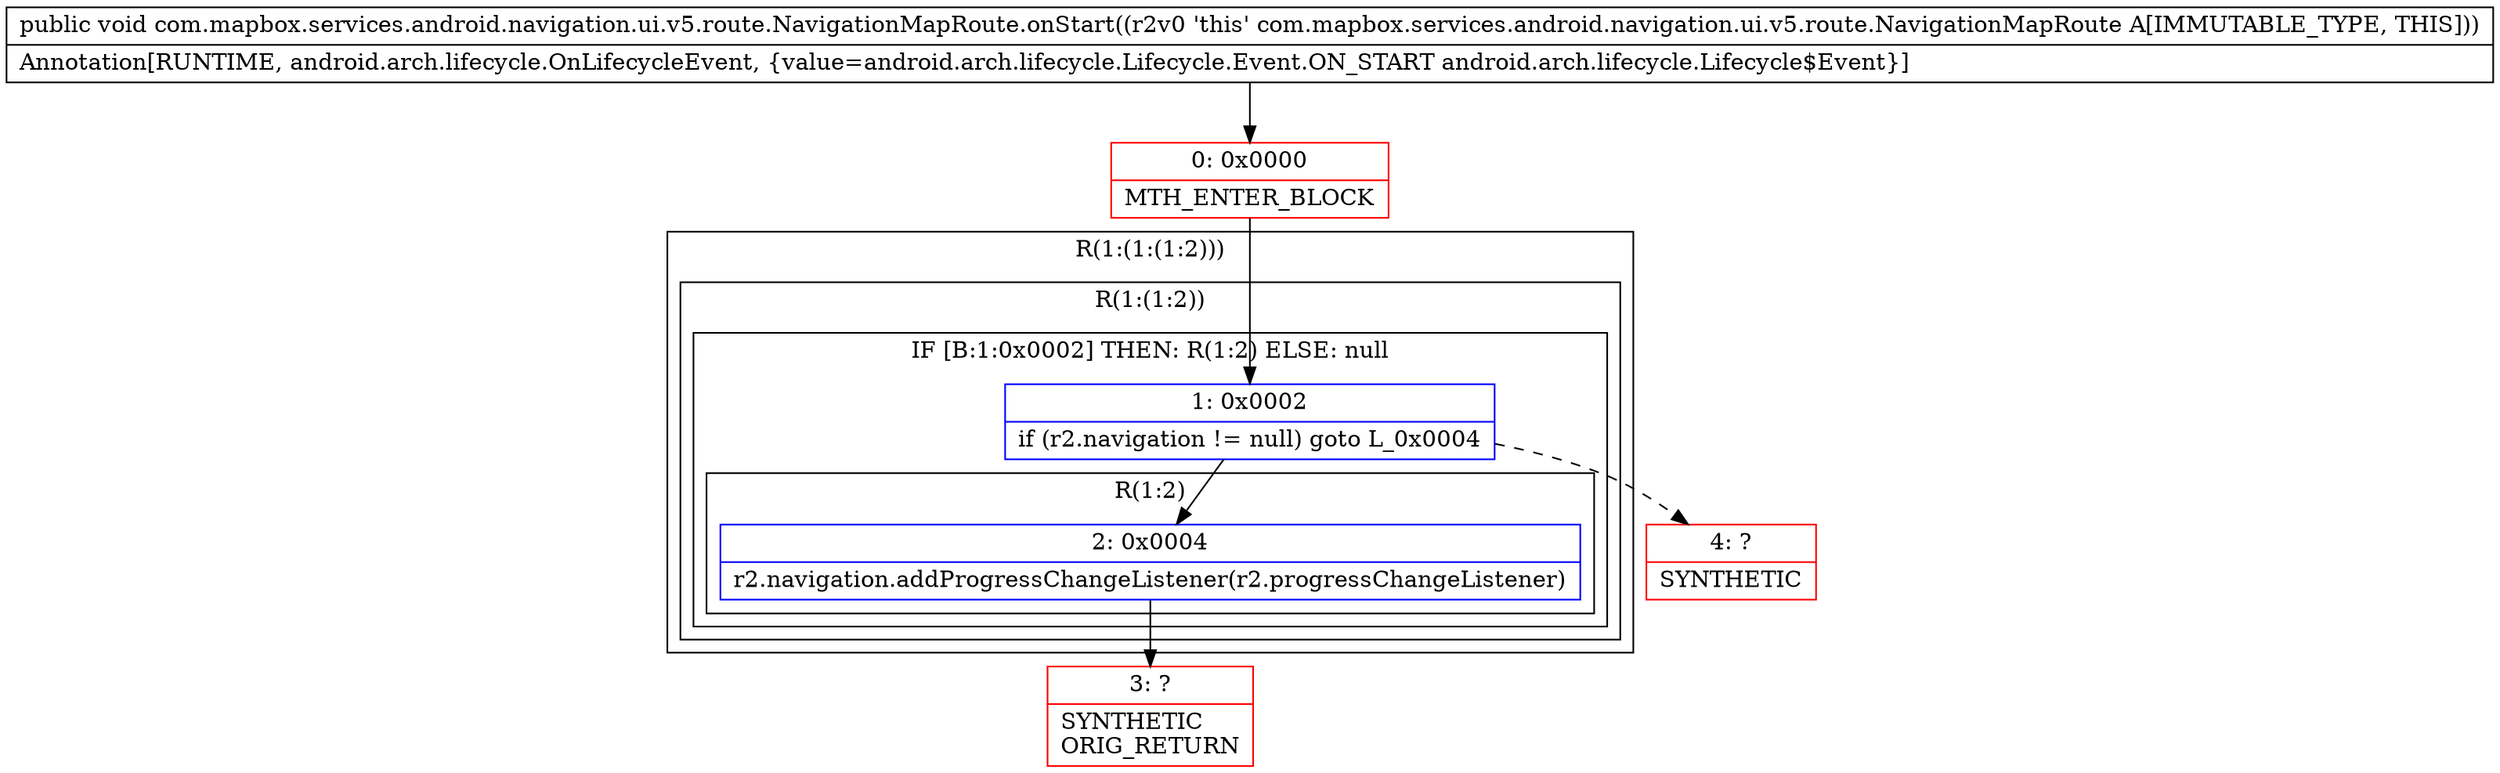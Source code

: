 digraph "CFG forcom.mapbox.services.android.navigation.ui.v5.route.NavigationMapRoute.onStart()V" {
subgraph cluster_Region_1660925418 {
label = "R(1:(1:(1:2)))";
node [shape=record,color=blue];
subgraph cluster_Region_2060368035 {
label = "R(1:(1:2))";
node [shape=record,color=blue];
subgraph cluster_IfRegion_1852571022 {
label = "IF [B:1:0x0002] THEN: R(1:2) ELSE: null";
node [shape=record,color=blue];
Node_1 [shape=record,label="{1\:\ 0x0002|if (r2.navigation != null) goto L_0x0004\l}"];
subgraph cluster_Region_18396487 {
label = "R(1:2)";
node [shape=record,color=blue];
Node_2 [shape=record,label="{2\:\ 0x0004|r2.navigation.addProgressChangeListener(r2.progressChangeListener)\l}"];
}
}
}
}
Node_0 [shape=record,color=red,label="{0\:\ 0x0000|MTH_ENTER_BLOCK\l}"];
Node_3 [shape=record,color=red,label="{3\:\ ?|SYNTHETIC\lORIG_RETURN\l}"];
Node_4 [shape=record,color=red,label="{4\:\ ?|SYNTHETIC\l}"];
MethodNode[shape=record,label="{public void com.mapbox.services.android.navigation.ui.v5.route.NavigationMapRoute.onStart((r2v0 'this' com.mapbox.services.android.navigation.ui.v5.route.NavigationMapRoute A[IMMUTABLE_TYPE, THIS]))  | Annotation[RUNTIME, android.arch.lifecycle.OnLifecycleEvent, \{value=android.arch.lifecycle.Lifecycle.Event.ON_START android.arch.lifecycle.Lifecycle$Event\}]\l}"];
MethodNode -> Node_0;
Node_1 -> Node_2;
Node_1 -> Node_4[style=dashed];
Node_2 -> Node_3;
Node_0 -> Node_1;
}


